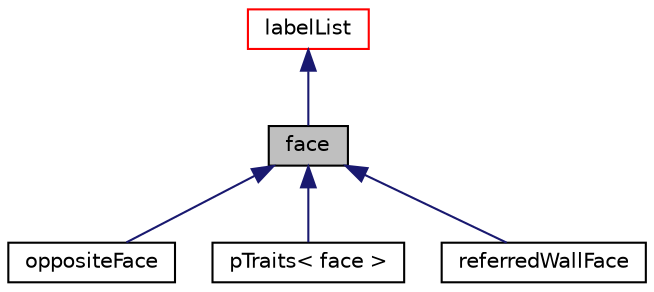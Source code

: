 digraph "face"
{
  bgcolor="transparent";
  edge [fontname="Helvetica",fontsize="10",labelfontname="Helvetica",labelfontsize="10"];
  node [fontname="Helvetica",fontsize="10",shape=record];
  Node1 [label="face",height=0.2,width=0.4,color="black", fillcolor="grey75", style="filled", fontcolor="black"];
  Node2 -> Node1 [dir="back",color="midnightblue",fontsize="10",style="solid",fontname="Helvetica"];
  Node2 [label="labelList",height=0.2,width=0.4,color="red",URL="$a01397.html"];
  Node1 -> Node3 [dir="back",color="midnightblue",fontsize="10",style="solid",fontname="Helvetica"];
  Node3 [label="oppositeFace",height=0.2,width=0.4,color="black",URL="$a01759.html",tooltip="Class containing opposite face for a prismatic cell with addressing and a possibility of failure..."];
  Node1 -> Node4 [dir="back",color="midnightblue",fontsize="10",style="solid",fontname="Helvetica"];
  Node4 [label="pTraits\< face \>",height=0.2,width=0.4,color="black",URL="$a02072.html"];
  Node1 -> Node5 [dir="back",color="midnightblue",fontsize="10",style="solid",fontname="Helvetica"];
  Node5 [label="referredWallFace",height=0.2,width=0.4,color="black",URL="$a02167.html",tooltip="Storage for referred wall faces. Stores patch index, face and associated points. "];
}
